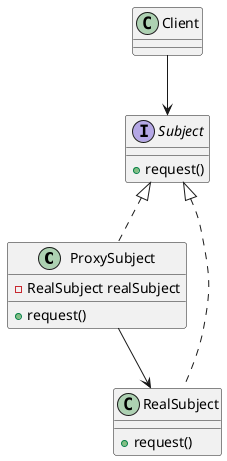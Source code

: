 @startuml
'https://plantuml.com/class-diagram
'https://plantuml.com/zh/class-diagram

ProxySubject --> RealSubject
Client --> Subject

interface Subject {
+ request()
}

class RealSubject implements Subject {
+ request()
}

class ProxySubject implements Subject {
- RealSubject realSubject
+ request()
}

class Client{
}

@enduml